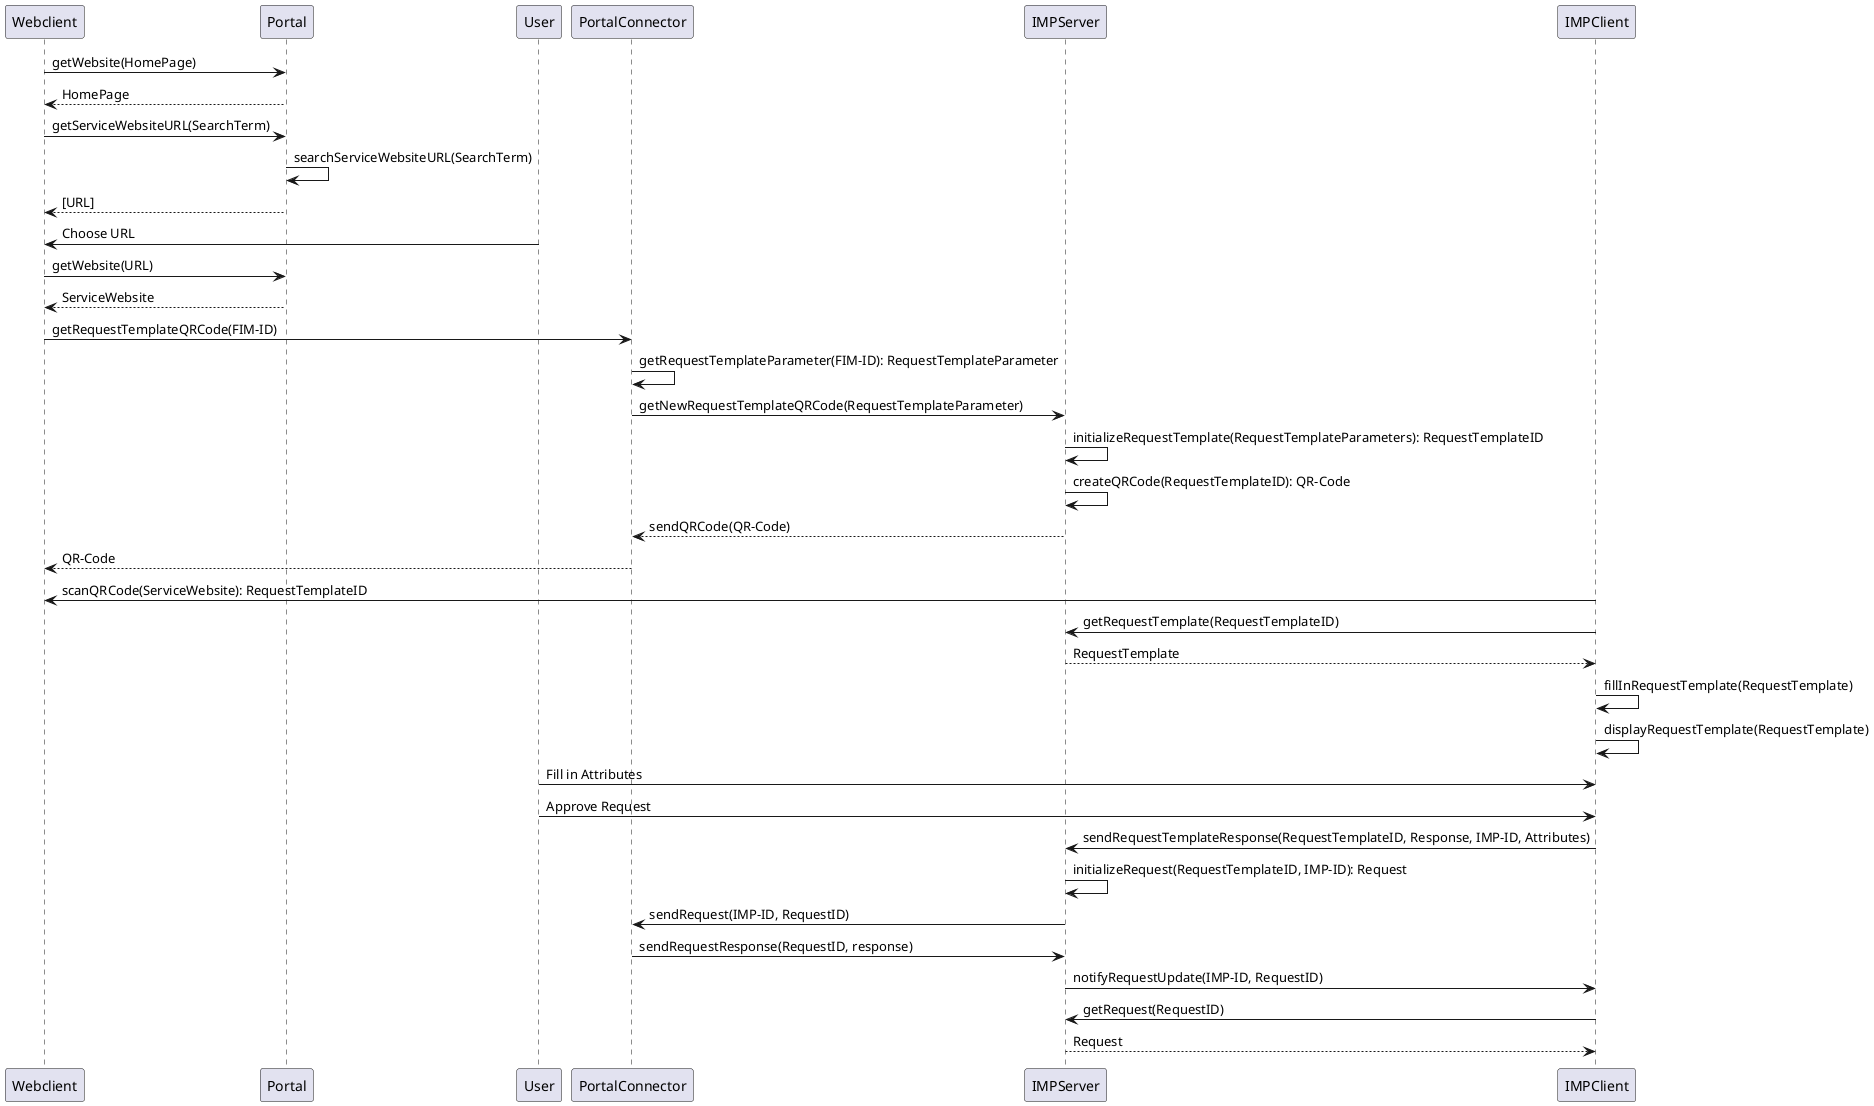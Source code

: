 @startuml

Webclient -> Portal: getWebsite(HomePage)
Portal --> Webclient: HomePage
Webclient -> Portal: getServiceWebsiteURL(SearchTerm)
Portal -> Portal: searchServiceWebsiteURL(SearchTerm)
Portal --> Webclient: [URL]
User -> Webclient: Choose URL
Webclient -> Portal: getWebsite(URL)
Portal --> Webclient: ServiceWebsite


Webclient -> PortalConnector: getRequestTemplateQRCode(FIM-ID)
PortalConnector -> PortalConnector: getRequestTemplateParameter(FIM-ID): RequestTemplateParameter
PortalConnector -> IMPServer: getNewRequestTemplateQRCode(RequestTemplateParameter)
IMPServer -> IMPServer: initializeRequestTemplate(RequestTemplateParameters): RequestTemplateID
IMPServer -> IMPServer: createQRCode(RequestTemplateID): QR-Code
IMPServer --> PortalConnector: sendQRCode(QR-Code)
PortalConnector --> Webclient: QR-Code


IMPClient -> Webclient: scanQRCode(ServiceWebsite): RequestTemplateID
IMPClient -> IMPServer: getRequestTemplate(RequestTemplateID)
IMPServer --> IMPClient: RequestTemplate
IMPClient -> IMPClient: fillInRequestTemplate(RequestTemplate)
IMPClient -> IMPClient: displayRequestTemplate(RequestTemplate)
User -> IMPClient: Fill in Attributes
User -> IMPClient: Approve Request

IMPClient -> IMPServer: sendRequestTemplateResponse(RequestTemplateID, Response, IMP-ID, Attributes)
IMPServer -> IMPServer: initializeRequest(RequestTemplateID, IMP-ID): Request
IMPServer -> PortalConnector: sendRequest(IMP-ID, RequestID)
PortalConnector -> IMPServer: sendRequestResponse(RequestID, response)

IMPServer -> IMPClient: notifyRequestUpdate(IMP-ID, RequestID)
IMPClient -> IMPServer: getRequest(RequestID)
IMPServer --> IMPClient: Request

@enduml